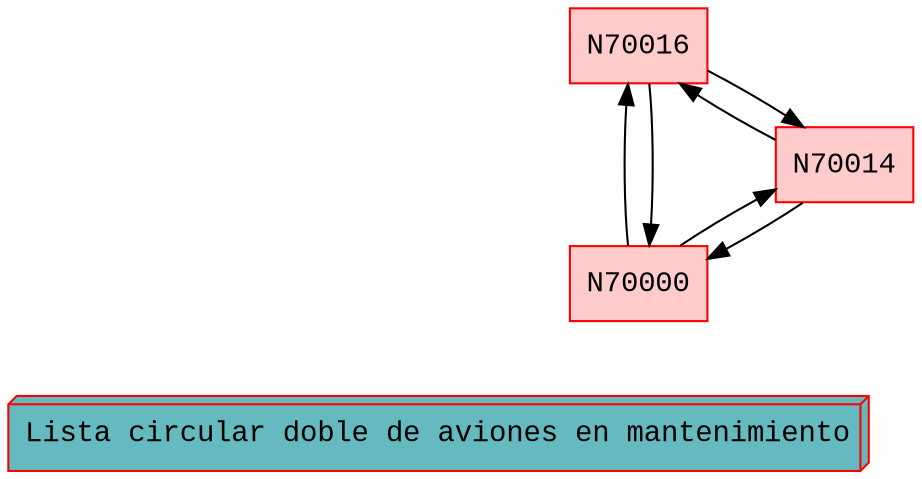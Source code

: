 digraph Aviones {
layout=circo;
rankdir=LR;
node [fontname="Courier New"];
node [shape=component, style=filled, color=blue, fillcolor="#65babf"];
Titulo [fontname="Courier New", color=red shape=box3d label="Lista circular doble de aviones en mantenimiento"];
  "MN70000" [label="N70000", shape=box, color=red, fillcolor="#ffcccb"];
  "MN70000" -> "MN70016";
  "MN70000" -> "MN70014";
  "MN70016" [label="N70016", shape=box, color=red, fillcolor="#ffcccb"];
  "MN70016" -> "MN70014";
  "MN70016" -> "MN70000";
  "MN70014" [label="N70014", shape=box, color=red, fillcolor="#ffcccb"];
  "MN70014" -> "MN70000";
  "MN70014" -> "MN70016";
}
